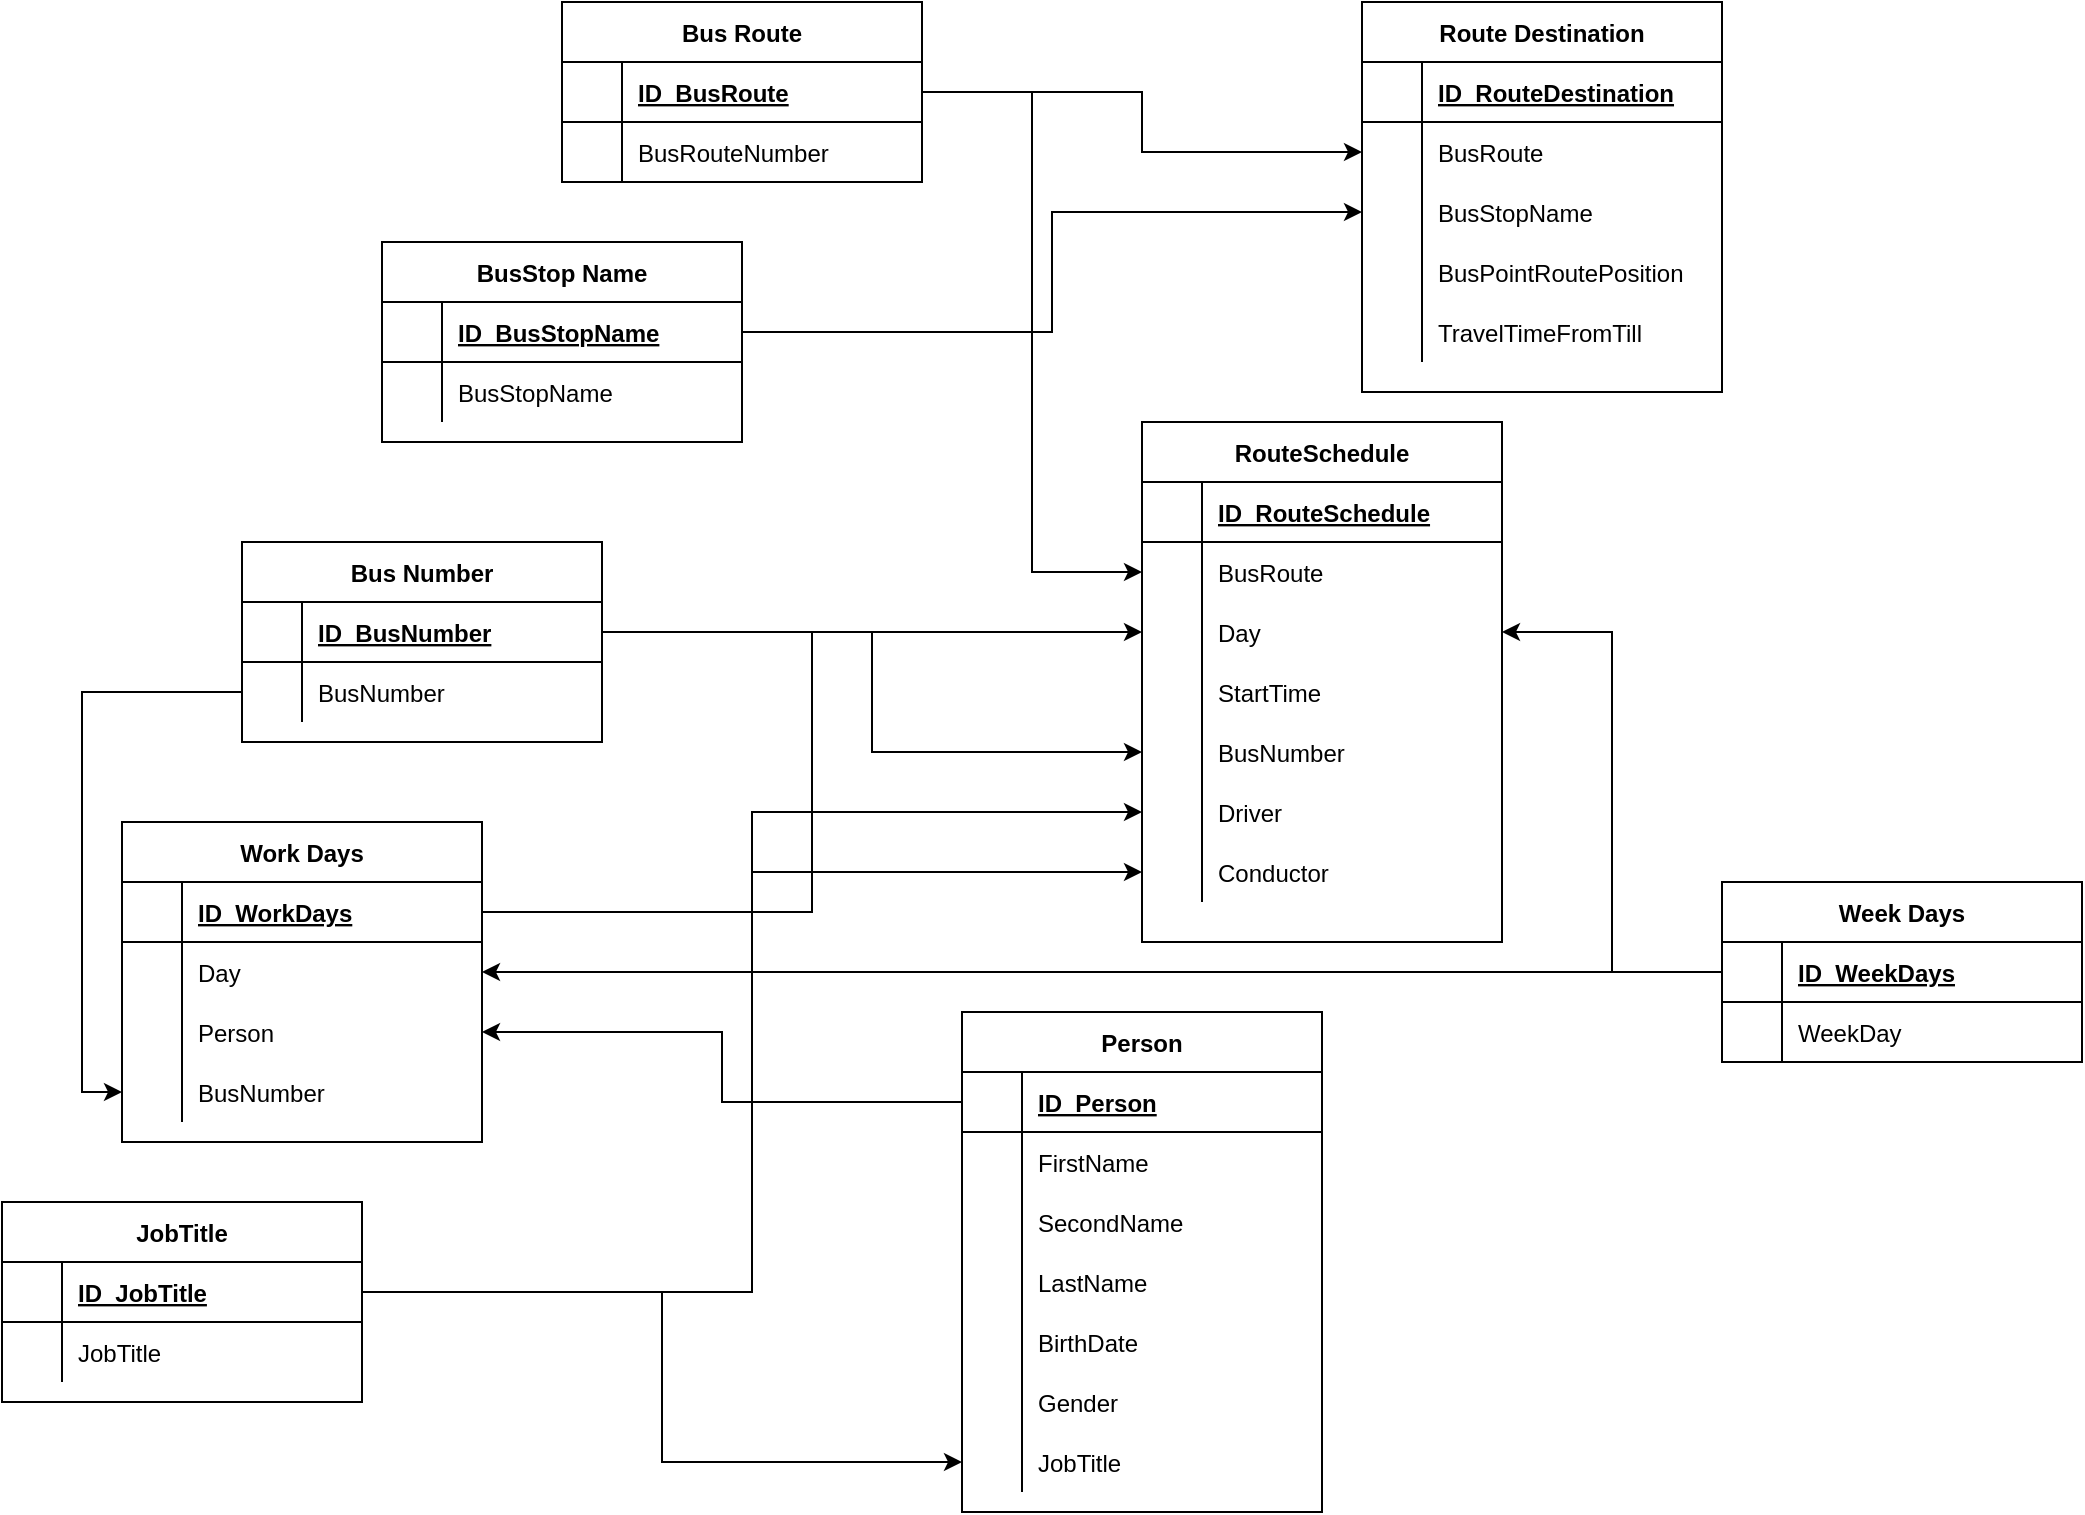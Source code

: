 <mxfile version="20.1.1" type="device"><diagram id="CQnzZiJZkjTbkRtbzaxY" name="Page-1"><mxGraphModel dx="2481" dy="809" grid="1" gridSize="10" guides="1" tooltips="1" connect="1" arrows="1" fold="1" page="1" pageScale="1" pageWidth="827" pageHeight="1169" math="0" shadow="0"><root><mxCell id="0"/><mxCell id="1" parent="0"/><mxCell id="wVySEgVPQtTcZLX1vzEw-1" value="Bus Route" style="shape=table;startSize=30;container=1;collapsible=1;childLayout=tableLayout;fixedRows=1;rowLines=0;fontStyle=1;align=center;resizeLast=1;" vertex="1" parent="1"><mxGeometry x="10" y="40" width="180" height="90" as="geometry"/></mxCell><mxCell id="wVySEgVPQtTcZLX1vzEw-2" value="" style="shape=tableRow;horizontal=0;startSize=0;swimlaneHead=0;swimlaneBody=0;fillColor=none;collapsible=0;dropTarget=0;points=[[0,0.5],[1,0.5]];portConstraint=eastwest;top=0;left=0;right=0;bottom=1;" vertex="1" parent="wVySEgVPQtTcZLX1vzEw-1"><mxGeometry y="30" width="180" height="30" as="geometry"/></mxCell><mxCell id="wVySEgVPQtTcZLX1vzEw-3" value="" style="shape=partialRectangle;connectable=0;fillColor=none;top=0;left=0;bottom=0;right=0;fontStyle=1;overflow=hidden;" vertex="1" parent="wVySEgVPQtTcZLX1vzEw-2"><mxGeometry width="30" height="30" as="geometry"><mxRectangle width="30" height="30" as="alternateBounds"/></mxGeometry></mxCell><mxCell id="wVySEgVPQtTcZLX1vzEw-4" value="ID_BusRoute" style="shape=partialRectangle;connectable=0;fillColor=none;top=0;left=0;bottom=0;right=0;align=left;spacingLeft=6;fontStyle=5;overflow=hidden;" vertex="1" parent="wVySEgVPQtTcZLX1vzEw-2"><mxGeometry x="30" width="150" height="30" as="geometry"><mxRectangle width="150" height="30" as="alternateBounds"/></mxGeometry></mxCell><mxCell id="wVySEgVPQtTcZLX1vzEw-5" value="" style="shape=tableRow;horizontal=0;startSize=0;swimlaneHead=0;swimlaneBody=0;fillColor=none;collapsible=0;dropTarget=0;points=[[0,0.5],[1,0.5]];portConstraint=eastwest;top=0;left=0;right=0;bottom=0;" vertex="1" parent="wVySEgVPQtTcZLX1vzEw-1"><mxGeometry y="60" width="180" height="30" as="geometry"/></mxCell><mxCell id="wVySEgVPQtTcZLX1vzEw-6" value="" style="shape=partialRectangle;connectable=0;fillColor=none;top=0;left=0;bottom=0;right=0;editable=1;overflow=hidden;" vertex="1" parent="wVySEgVPQtTcZLX1vzEw-5"><mxGeometry width="30" height="30" as="geometry"><mxRectangle width="30" height="30" as="alternateBounds"/></mxGeometry></mxCell><mxCell id="wVySEgVPQtTcZLX1vzEw-7" value="BusRouteNumber" style="shape=partialRectangle;connectable=0;fillColor=none;top=0;left=0;bottom=0;right=0;align=left;spacingLeft=6;overflow=hidden;" vertex="1" parent="wVySEgVPQtTcZLX1vzEw-5"><mxGeometry x="30" width="150" height="30" as="geometry"><mxRectangle width="150" height="30" as="alternateBounds"/></mxGeometry></mxCell><mxCell id="wVySEgVPQtTcZLX1vzEw-14" value="Bus Number" style="shape=table;startSize=30;container=1;collapsible=1;childLayout=tableLayout;fixedRows=1;rowLines=0;fontStyle=1;align=center;resizeLast=1;" vertex="1" parent="1"><mxGeometry x="-150" y="310" width="180" height="100" as="geometry"/></mxCell><mxCell id="wVySEgVPQtTcZLX1vzEw-15" value="" style="shape=tableRow;horizontal=0;startSize=0;swimlaneHead=0;swimlaneBody=0;fillColor=none;collapsible=0;dropTarget=0;points=[[0,0.5],[1,0.5]];portConstraint=eastwest;top=0;left=0;right=0;bottom=1;" vertex="1" parent="wVySEgVPQtTcZLX1vzEw-14"><mxGeometry y="30" width="180" height="30" as="geometry"/></mxCell><mxCell id="wVySEgVPQtTcZLX1vzEw-16" value="" style="shape=partialRectangle;connectable=0;fillColor=none;top=0;left=0;bottom=0;right=0;fontStyle=1;overflow=hidden;" vertex="1" parent="wVySEgVPQtTcZLX1vzEw-15"><mxGeometry width="30" height="30" as="geometry"><mxRectangle width="30" height="30" as="alternateBounds"/></mxGeometry></mxCell><mxCell id="wVySEgVPQtTcZLX1vzEw-17" value="ID_BusNumber" style="shape=partialRectangle;connectable=0;fillColor=none;top=0;left=0;bottom=0;right=0;align=left;spacingLeft=6;fontStyle=5;overflow=hidden;" vertex="1" parent="wVySEgVPQtTcZLX1vzEw-15"><mxGeometry x="30" width="150" height="30" as="geometry"><mxRectangle width="150" height="30" as="alternateBounds"/></mxGeometry></mxCell><mxCell id="wVySEgVPQtTcZLX1vzEw-18" value="" style="shape=tableRow;horizontal=0;startSize=0;swimlaneHead=0;swimlaneBody=0;fillColor=none;collapsible=0;dropTarget=0;points=[[0,0.5],[1,0.5]];portConstraint=eastwest;top=0;left=0;right=0;bottom=0;" vertex="1" parent="wVySEgVPQtTcZLX1vzEw-14"><mxGeometry y="60" width="180" height="30" as="geometry"/></mxCell><mxCell id="wVySEgVPQtTcZLX1vzEw-19" value="" style="shape=partialRectangle;connectable=0;fillColor=none;top=0;left=0;bottom=0;right=0;editable=1;overflow=hidden;" vertex="1" parent="wVySEgVPQtTcZLX1vzEw-18"><mxGeometry width="30" height="30" as="geometry"><mxRectangle width="30" height="30" as="alternateBounds"/></mxGeometry></mxCell><mxCell id="wVySEgVPQtTcZLX1vzEw-20" value="BusNumber" style="shape=partialRectangle;connectable=0;fillColor=none;top=0;left=0;bottom=0;right=0;align=left;spacingLeft=6;overflow=hidden;" vertex="1" parent="wVySEgVPQtTcZLX1vzEw-18"><mxGeometry x="30" width="150" height="30" as="geometry"><mxRectangle width="150" height="30" as="alternateBounds"/></mxGeometry></mxCell><mxCell id="wVySEgVPQtTcZLX1vzEw-27" value="BusStop Name" style="shape=table;startSize=30;container=1;collapsible=1;childLayout=tableLayout;fixedRows=1;rowLines=0;fontStyle=1;align=center;resizeLast=1;" vertex="1" parent="1"><mxGeometry x="-80" y="160" width="180" height="100" as="geometry"/></mxCell><mxCell id="wVySEgVPQtTcZLX1vzEw-28" value="" style="shape=tableRow;horizontal=0;startSize=0;swimlaneHead=0;swimlaneBody=0;fillColor=none;collapsible=0;dropTarget=0;points=[[0,0.5],[1,0.5]];portConstraint=eastwest;top=0;left=0;right=0;bottom=1;" vertex="1" parent="wVySEgVPQtTcZLX1vzEw-27"><mxGeometry y="30" width="180" height="30" as="geometry"/></mxCell><mxCell id="wVySEgVPQtTcZLX1vzEw-29" value="" style="shape=partialRectangle;connectable=0;fillColor=none;top=0;left=0;bottom=0;right=0;fontStyle=1;overflow=hidden;" vertex="1" parent="wVySEgVPQtTcZLX1vzEw-28"><mxGeometry width="30" height="30" as="geometry"><mxRectangle width="30" height="30" as="alternateBounds"/></mxGeometry></mxCell><mxCell id="wVySEgVPQtTcZLX1vzEw-30" value="ID_BusStopName" style="shape=partialRectangle;connectable=0;fillColor=none;top=0;left=0;bottom=0;right=0;align=left;spacingLeft=6;fontStyle=5;overflow=hidden;" vertex="1" parent="wVySEgVPQtTcZLX1vzEw-28"><mxGeometry x="30" width="150" height="30" as="geometry"><mxRectangle width="150" height="30" as="alternateBounds"/></mxGeometry></mxCell><mxCell id="wVySEgVPQtTcZLX1vzEw-31" value="" style="shape=tableRow;horizontal=0;startSize=0;swimlaneHead=0;swimlaneBody=0;fillColor=none;collapsible=0;dropTarget=0;points=[[0,0.5],[1,0.5]];portConstraint=eastwest;top=0;left=0;right=0;bottom=0;" vertex="1" parent="wVySEgVPQtTcZLX1vzEw-27"><mxGeometry y="60" width="180" height="30" as="geometry"/></mxCell><mxCell id="wVySEgVPQtTcZLX1vzEw-32" value="" style="shape=partialRectangle;connectable=0;fillColor=none;top=0;left=0;bottom=0;right=0;editable=1;overflow=hidden;" vertex="1" parent="wVySEgVPQtTcZLX1vzEw-31"><mxGeometry width="30" height="30" as="geometry"><mxRectangle width="30" height="30" as="alternateBounds"/></mxGeometry></mxCell><mxCell id="wVySEgVPQtTcZLX1vzEw-33" value="BusStopName" style="shape=partialRectangle;connectable=0;fillColor=none;top=0;left=0;bottom=0;right=0;align=left;spacingLeft=6;overflow=hidden;" vertex="1" parent="wVySEgVPQtTcZLX1vzEw-31"><mxGeometry x="30" width="150" height="30" as="geometry"><mxRectangle width="150" height="30" as="alternateBounds"/></mxGeometry></mxCell><mxCell id="wVySEgVPQtTcZLX1vzEw-40" value="Route Destination" style="shape=table;startSize=30;container=1;collapsible=1;childLayout=tableLayout;fixedRows=1;rowLines=0;fontStyle=1;align=center;resizeLast=1;" vertex="1" parent="1"><mxGeometry x="410" y="40" width="180" height="195" as="geometry"/></mxCell><mxCell id="wVySEgVPQtTcZLX1vzEw-41" value="" style="shape=tableRow;horizontal=0;startSize=0;swimlaneHead=0;swimlaneBody=0;fillColor=none;collapsible=0;dropTarget=0;points=[[0,0.5],[1,0.5]];portConstraint=eastwest;top=0;left=0;right=0;bottom=1;" vertex="1" parent="wVySEgVPQtTcZLX1vzEw-40"><mxGeometry y="30" width="180" height="30" as="geometry"/></mxCell><mxCell id="wVySEgVPQtTcZLX1vzEw-42" value="" style="shape=partialRectangle;connectable=0;fillColor=none;top=0;left=0;bottom=0;right=0;fontStyle=1;overflow=hidden;" vertex="1" parent="wVySEgVPQtTcZLX1vzEw-41"><mxGeometry width="30" height="30" as="geometry"><mxRectangle width="30" height="30" as="alternateBounds"/></mxGeometry></mxCell><mxCell id="wVySEgVPQtTcZLX1vzEw-43" value="ID_RouteDestination" style="shape=partialRectangle;connectable=0;fillColor=none;top=0;left=0;bottom=0;right=0;align=left;spacingLeft=6;fontStyle=5;overflow=hidden;" vertex="1" parent="wVySEgVPQtTcZLX1vzEw-41"><mxGeometry x="30" width="150" height="30" as="geometry"><mxRectangle width="150" height="30" as="alternateBounds"/></mxGeometry></mxCell><mxCell id="wVySEgVPQtTcZLX1vzEw-44" value="" style="shape=tableRow;horizontal=0;startSize=0;swimlaneHead=0;swimlaneBody=0;fillColor=none;collapsible=0;dropTarget=0;points=[[0,0.5],[1,0.5]];portConstraint=eastwest;top=0;left=0;right=0;bottom=0;" vertex="1" parent="wVySEgVPQtTcZLX1vzEw-40"><mxGeometry y="60" width="180" height="30" as="geometry"/></mxCell><mxCell id="wVySEgVPQtTcZLX1vzEw-45" value="" style="shape=partialRectangle;connectable=0;fillColor=none;top=0;left=0;bottom=0;right=0;editable=1;overflow=hidden;" vertex="1" parent="wVySEgVPQtTcZLX1vzEw-44"><mxGeometry width="30" height="30" as="geometry"><mxRectangle width="30" height="30" as="alternateBounds"/></mxGeometry></mxCell><mxCell id="wVySEgVPQtTcZLX1vzEw-46" value="BusRoute" style="shape=partialRectangle;connectable=0;fillColor=none;top=0;left=0;bottom=0;right=0;align=left;spacingLeft=6;overflow=hidden;" vertex="1" parent="wVySEgVPQtTcZLX1vzEw-44"><mxGeometry x="30" width="150" height="30" as="geometry"><mxRectangle width="150" height="30" as="alternateBounds"/></mxGeometry></mxCell><mxCell id="wVySEgVPQtTcZLX1vzEw-47" value="" style="shape=tableRow;horizontal=0;startSize=0;swimlaneHead=0;swimlaneBody=0;fillColor=none;collapsible=0;dropTarget=0;points=[[0,0.5],[1,0.5]];portConstraint=eastwest;top=0;left=0;right=0;bottom=0;" vertex="1" parent="wVySEgVPQtTcZLX1vzEw-40"><mxGeometry y="90" width="180" height="30" as="geometry"/></mxCell><mxCell id="wVySEgVPQtTcZLX1vzEw-48" value="" style="shape=partialRectangle;connectable=0;fillColor=none;top=0;left=0;bottom=0;right=0;editable=1;overflow=hidden;" vertex="1" parent="wVySEgVPQtTcZLX1vzEw-47"><mxGeometry width="30" height="30" as="geometry"><mxRectangle width="30" height="30" as="alternateBounds"/></mxGeometry></mxCell><mxCell id="wVySEgVPQtTcZLX1vzEw-49" value="BusStopName" style="shape=partialRectangle;connectable=0;fillColor=none;top=0;left=0;bottom=0;right=0;align=left;spacingLeft=6;overflow=hidden;" vertex="1" parent="wVySEgVPQtTcZLX1vzEw-47"><mxGeometry x="30" width="150" height="30" as="geometry"><mxRectangle width="150" height="30" as="alternateBounds"/></mxGeometry></mxCell><mxCell id="wVySEgVPQtTcZLX1vzEw-50" value="" style="shape=tableRow;horizontal=0;startSize=0;swimlaneHead=0;swimlaneBody=0;fillColor=none;collapsible=0;dropTarget=0;points=[[0,0.5],[1,0.5]];portConstraint=eastwest;top=0;left=0;right=0;bottom=0;" vertex="1" parent="wVySEgVPQtTcZLX1vzEw-40"><mxGeometry y="120" width="180" height="30" as="geometry"/></mxCell><mxCell id="wVySEgVPQtTcZLX1vzEw-51" value="" style="shape=partialRectangle;connectable=0;fillColor=none;top=0;left=0;bottom=0;right=0;editable=1;overflow=hidden;" vertex="1" parent="wVySEgVPQtTcZLX1vzEw-50"><mxGeometry width="30" height="30" as="geometry"><mxRectangle width="30" height="30" as="alternateBounds"/></mxGeometry></mxCell><mxCell id="wVySEgVPQtTcZLX1vzEw-52" value="BusPointRoutePosition" style="shape=partialRectangle;connectable=0;fillColor=none;top=0;left=0;bottom=0;right=0;align=left;spacingLeft=6;overflow=hidden;" vertex="1" parent="wVySEgVPQtTcZLX1vzEw-50"><mxGeometry x="30" width="150" height="30" as="geometry"><mxRectangle width="150" height="30" as="alternateBounds"/></mxGeometry></mxCell><mxCell id="wVySEgVPQtTcZLX1vzEw-74" value="" style="shape=tableRow;horizontal=0;startSize=0;swimlaneHead=0;swimlaneBody=0;fillColor=none;collapsible=0;dropTarget=0;points=[[0,0.5],[1,0.5]];portConstraint=eastwest;top=0;left=0;right=0;bottom=0;" vertex="1" parent="wVySEgVPQtTcZLX1vzEw-40"><mxGeometry y="150" width="180" height="30" as="geometry"/></mxCell><mxCell id="wVySEgVPQtTcZLX1vzEw-75" value="" style="shape=partialRectangle;connectable=0;fillColor=none;top=0;left=0;bottom=0;right=0;editable=1;overflow=hidden;" vertex="1" parent="wVySEgVPQtTcZLX1vzEw-74"><mxGeometry width="30" height="30" as="geometry"><mxRectangle width="30" height="30" as="alternateBounds"/></mxGeometry></mxCell><mxCell id="wVySEgVPQtTcZLX1vzEw-76" value="TravelTimeFromTill" style="shape=partialRectangle;connectable=0;fillColor=none;top=0;left=0;bottom=0;right=0;align=left;spacingLeft=6;overflow=hidden;" vertex="1" parent="wVySEgVPQtTcZLX1vzEw-74"><mxGeometry x="30" width="150" height="30" as="geometry"><mxRectangle width="150" height="30" as="alternateBounds"/></mxGeometry></mxCell><mxCell id="wVySEgVPQtTcZLX1vzEw-55" style="edgeStyle=orthogonalEdgeStyle;rounded=0;orthogonalLoop=1;jettySize=auto;html=1;" edge="1" parent="1" source="wVySEgVPQtTcZLX1vzEw-2" target="wVySEgVPQtTcZLX1vzEw-44"><mxGeometry relative="1" as="geometry"/></mxCell><mxCell id="wVySEgVPQtTcZLX1vzEw-56" style="edgeStyle=orthogonalEdgeStyle;rounded=0;orthogonalLoop=1;jettySize=auto;html=1;" edge="1" parent="1" source="wVySEgVPQtTcZLX1vzEw-28" target="wVySEgVPQtTcZLX1vzEw-47"><mxGeometry relative="1" as="geometry"/></mxCell><mxCell id="wVySEgVPQtTcZLX1vzEw-57" value="RouteSchedule" style="shape=table;startSize=30;container=1;collapsible=1;childLayout=tableLayout;fixedRows=1;rowLines=0;fontStyle=1;align=center;resizeLast=1;" vertex="1" parent="1"><mxGeometry x="300" y="250" width="180" height="260" as="geometry"/></mxCell><mxCell id="wVySEgVPQtTcZLX1vzEw-58" value="" style="shape=tableRow;horizontal=0;startSize=0;swimlaneHead=0;swimlaneBody=0;fillColor=none;collapsible=0;dropTarget=0;points=[[0,0.5],[1,0.5]];portConstraint=eastwest;top=0;left=0;right=0;bottom=1;" vertex="1" parent="wVySEgVPQtTcZLX1vzEw-57"><mxGeometry y="30" width="180" height="30" as="geometry"/></mxCell><mxCell id="wVySEgVPQtTcZLX1vzEw-59" value="" style="shape=partialRectangle;connectable=0;fillColor=none;top=0;left=0;bottom=0;right=0;fontStyle=1;overflow=hidden;" vertex="1" parent="wVySEgVPQtTcZLX1vzEw-58"><mxGeometry width="30" height="30" as="geometry"><mxRectangle width="30" height="30" as="alternateBounds"/></mxGeometry></mxCell><mxCell id="wVySEgVPQtTcZLX1vzEw-60" value="ID_RouteSchedule" style="shape=partialRectangle;connectable=0;fillColor=none;top=0;left=0;bottom=0;right=0;align=left;spacingLeft=6;fontStyle=5;overflow=hidden;" vertex="1" parent="wVySEgVPQtTcZLX1vzEw-58"><mxGeometry x="30" width="150" height="30" as="geometry"><mxRectangle width="150" height="30" as="alternateBounds"/></mxGeometry></mxCell><mxCell id="wVySEgVPQtTcZLX1vzEw-61" value="" style="shape=tableRow;horizontal=0;startSize=0;swimlaneHead=0;swimlaneBody=0;fillColor=none;collapsible=0;dropTarget=0;points=[[0,0.5],[1,0.5]];portConstraint=eastwest;top=0;left=0;right=0;bottom=0;" vertex="1" parent="wVySEgVPQtTcZLX1vzEw-57"><mxGeometry y="60" width="180" height="30" as="geometry"/></mxCell><mxCell id="wVySEgVPQtTcZLX1vzEw-62" value="" style="shape=partialRectangle;connectable=0;fillColor=none;top=0;left=0;bottom=0;right=0;editable=1;overflow=hidden;" vertex="1" parent="wVySEgVPQtTcZLX1vzEw-61"><mxGeometry width="30" height="30" as="geometry"><mxRectangle width="30" height="30" as="alternateBounds"/></mxGeometry></mxCell><mxCell id="wVySEgVPQtTcZLX1vzEw-63" value="BusRoute" style="shape=partialRectangle;connectable=0;fillColor=none;top=0;left=0;bottom=0;right=0;align=left;spacingLeft=6;overflow=hidden;" vertex="1" parent="wVySEgVPQtTcZLX1vzEw-61"><mxGeometry x="30" width="150" height="30" as="geometry"><mxRectangle width="150" height="30" as="alternateBounds"/></mxGeometry></mxCell><mxCell id="wVySEgVPQtTcZLX1vzEw-64" value="" style="shape=tableRow;horizontal=0;startSize=0;swimlaneHead=0;swimlaneBody=0;fillColor=none;collapsible=0;dropTarget=0;points=[[0,0.5],[1,0.5]];portConstraint=eastwest;top=0;left=0;right=0;bottom=0;" vertex="1" parent="wVySEgVPQtTcZLX1vzEw-57"><mxGeometry y="90" width="180" height="30" as="geometry"/></mxCell><mxCell id="wVySEgVPQtTcZLX1vzEw-65" value="" style="shape=partialRectangle;connectable=0;fillColor=none;top=0;left=0;bottom=0;right=0;editable=1;overflow=hidden;" vertex="1" parent="wVySEgVPQtTcZLX1vzEw-64"><mxGeometry width="30" height="30" as="geometry"><mxRectangle width="30" height="30" as="alternateBounds"/></mxGeometry></mxCell><mxCell id="wVySEgVPQtTcZLX1vzEw-66" value="Day" style="shape=partialRectangle;connectable=0;fillColor=none;top=0;left=0;bottom=0;right=0;align=left;spacingLeft=6;overflow=hidden;" vertex="1" parent="wVySEgVPQtTcZLX1vzEw-64"><mxGeometry x="30" width="150" height="30" as="geometry"><mxRectangle width="150" height="30" as="alternateBounds"/></mxGeometry></mxCell><mxCell id="wVySEgVPQtTcZLX1vzEw-67" value="" style="shape=tableRow;horizontal=0;startSize=0;swimlaneHead=0;swimlaneBody=0;fillColor=none;collapsible=0;dropTarget=0;points=[[0,0.5],[1,0.5]];portConstraint=eastwest;top=0;left=0;right=0;bottom=0;" vertex="1" parent="wVySEgVPQtTcZLX1vzEw-57"><mxGeometry y="120" width="180" height="30" as="geometry"/></mxCell><mxCell id="wVySEgVPQtTcZLX1vzEw-68" value="" style="shape=partialRectangle;connectable=0;fillColor=none;top=0;left=0;bottom=0;right=0;editable=1;overflow=hidden;" vertex="1" parent="wVySEgVPQtTcZLX1vzEw-67"><mxGeometry width="30" height="30" as="geometry"><mxRectangle width="30" height="30" as="alternateBounds"/></mxGeometry></mxCell><mxCell id="wVySEgVPQtTcZLX1vzEw-69" value="StartTime" style="shape=partialRectangle;connectable=0;fillColor=none;top=0;left=0;bottom=0;right=0;align=left;spacingLeft=6;overflow=hidden;" vertex="1" parent="wVySEgVPQtTcZLX1vzEw-67"><mxGeometry x="30" width="150" height="30" as="geometry"><mxRectangle width="150" height="30" as="alternateBounds"/></mxGeometry></mxCell><mxCell id="wVySEgVPQtTcZLX1vzEw-79" value="" style="shape=tableRow;horizontal=0;startSize=0;swimlaneHead=0;swimlaneBody=0;fillColor=none;collapsible=0;dropTarget=0;points=[[0,0.5],[1,0.5]];portConstraint=eastwest;top=0;left=0;right=0;bottom=0;" vertex="1" parent="wVySEgVPQtTcZLX1vzEw-57"><mxGeometry y="150" width="180" height="30" as="geometry"/></mxCell><mxCell id="wVySEgVPQtTcZLX1vzEw-80" value="" style="shape=partialRectangle;connectable=0;fillColor=none;top=0;left=0;bottom=0;right=0;editable=1;overflow=hidden;" vertex="1" parent="wVySEgVPQtTcZLX1vzEw-79"><mxGeometry width="30" height="30" as="geometry"><mxRectangle width="30" height="30" as="alternateBounds"/></mxGeometry></mxCell><mxCell id="wVySEgVPQtTcZLX1vzEw-81" value="BusNumber" style="shape=partialRectangle;connectable=0;fillColor=none;top=0;left=0;bottom=0;right=0;align=left;spacingLeft=6;overflow=hidden;" vertex="1" parent="wVySEgVPQtTcZLX1vzEw-79"><mxGeometry x="30" width="150" height="30" as="geometry"><mxRectangle width="150" height="30" as="alternateBounds"/></mxGeometry></mxCell><mxCell id="wVySEgVPQtTcZLX1vzEw-126" value="" style="shape=tableRow;horizontal=0;startSize=0;swimlaneHead=0;swimlaneBody=0;fillColor=none;collapsible=0;dropTarget=0;points=[[0,0.5],[1,0.5]];portConstraint=eastwest;top=0;left=0;right=0;bottom=0;" vertex="1" parent="wVySEgVPQtTcZLX1vzEw-57"><mxGeometry y="180" width="180" height="30" as="geometry"/></mxCell><mxCell id="wVySEgVPQtTcZLX1vzEw-127" value="" style="shape=partialRectangle;connectable=0;fillColor=none;top=0;left=0;bottom=0;right=0;editable=1;overflow=hidden;" vertex="1" parent="wVySEgVPQtTcZLX1vzEw-126"><mxGeometry width="30" height="30" as="geometry"><mxRectangle width="30" height="30" as="alternateBounds"/></mxGeometry></mxCell><mxCell id="wVySEgVPQtTcZLX1vzEw-128" value="Driver" style="shape=partialRectangle;connectable=0;fillColor=none;top=0;left=0;bottom=0;right=0;align=left;spacingLeft=6;overflow=hidden;" vertex="1" parent="wVySEgVPQtTcZLX1vzEw-126"><mxGeometry x="30" width="150" height="30" as="geometry"><mxRectangle width="150" height="30" as="alternateBounds"/></mxGeometry></mxCell><mxCell id="wVySEgVPQtTcZLX1vzEw-129" value="" style="shape=tableRow;horizontal=0;startSize=0;swimlaneHead=0;swimlaneBody=0;fillColor=none;collapsible=0;dropTarget=0;points=[[0,0.5],[1,0.5]];portConstraint=eastwest;top=0;left=0;right=0;bottom=0;" vertex="1" parent="wVySEgVPQtTcZLX1vzEw-57"><mxGeometry y="210" width="180" height="30" as="geometry"/></mxCell><mxCell id="wVySEgVPQtTcZLX1vzEw-130" value="" style="shape=partialRectangle;connectable=0;fillColor=none;top=0;left=0;bottom=0;right=0;editable=1;overflow=hidden;" vertex="1" parent="wVySEgVPQtTcZLX1vzEw-129"><mxGeometry width="30" height="30" as="geometry"><mxRectangle width="30" height="30" as="alternateBounds"/></mxGeometry></mxCell><mxCell id="wVySEgVPQtTcZLX1vzEw-131" value="Conductor" style="shape=partialRectangle;connectable=0;fillColor=none;top=0;left=0;bottom=0;right=0;align=left;spacingLeft=6;overflow=hidden;" vertex="1" parent="wVySEgVPQtTcZLX1vzEw-129"><mxGeometry x="30" width="150" height="30" as="geometry"><mxRectangle width="150" height="30" as="alternateBounds"/></mxGeometry></mxCell><mxCell id="wVySEgVPQtTcZLX1vzEw-70" style="edgeStyle=orthogonalEdgeStyle;rounded=0;orthogonalLoop=1;jettySize=auto;html=1;" edge="1" parent="1" source="wVySEgVPQtTcZLX1vzEw-2" target="wVySEgVPQtTcZLX1vzEw-61"><mxGeometry relative="1" as="geometry"/></mxCell><mxCell id="wVySEgVPQtTcZLX1vzEw-71" value="" style="shape=tableRow;horizontal=0;startSize=0;swimlaneHead=0;swimlaneBody=0;fillColor=none;collapsible=0;dropTarget=0;points=[[0,0.5],[1,0.5]];portConstraint=eastwest;top=0;left=0;right=0;bottom=0;" vertex="1" parent="1"><mxGeometry y="360" width="180" height="30" as="geometry"/></mxCell><mxCell id="wVySEgVPQtTcZLX1vzEw-72" value="" style="shape=partialRectangle;connectable=0;fillColor=none;top=0;left=0;bottom=0;right=0;editable=1;overflow=hidden;" vertex="1" parent="wVySEgVPQtTcZLX1vzEw-71"><mxGeometry width="30" height="30" as="geometry"><mxRectangle width="30" height="30" as="alternateBounds"/></mxGeometry></mxCell><mxCell id="wVySEgVPQtTcZLX1vzEw-82" style="edgeStyle=orthogonalEdgeStyle;rounded=0;orthogonalLoop=1;jettySize=auto;html=1;" edge="1" parent="1" source="wVySEgVPQtTcZLX1vzEw-15" target="wVySEgVPQtTcZLX1vzEw-79"><mxGeometry relative="1" as="geometry"/></mxCell><mxCell id="wVySEgVPQtTcZLX1vzEw-83" value="JobTitle" style="shape=table;startSize=30;container=1;collapsible=1;childLayout=tableLayout;fixedRows=1;rowLines=0;fontStyle=1;align=center;resizeLast=1;" vertex="1" parent="1"><mxGeometry x="-270" y="640" width="180" height="100" as="geometry"/></mxCell><mxCell id="wVySEgVPQtTcZLX1vzEw-84" value="" style="shape=tableRow;horizontal=0;startSize=0;swimlaneHead=0;swimlaneBody=0;fillColor=none;collapsible=0;dropTarget=0;points=[[0,0.5],[1,0.5]];portConstraint=eastwest;top=0;left=0;right=0;bottom=1;" vertex="1" parent="wVySEgVPQtTcZLX1vzEw-83"><mxGeometry y="30" width="180" height="30" as="geometry"/></mxCell><mxCell id="wVySEgVPQtTcZLX1vzEw-85" value="" style="shape=partialRectangle;connectable=0;fillColor=none;top=0;left=0;bottom=0;right=0;fontStyle=1;overflow=hidden;" vertex="1" parent="wVySEgVPQtTcZLX1vzEw-84"><mxGeometry width="30" height="30" as="geometry"><mxRectangle width="30" height="30" as="alternateBounds"/></mxGeometry></mxCell><mxCell id="wVySEgVPQtTcZLX1vzEw-86" value="ID_JobTitle" style="shape=partialRectangle;connectable=0;fillColor=none;top=0;left=0;bottom=0;right=0;align=left;spacingLeft=6;fontStyle=5;overflow=hidden;" vertex="1" parent="wVySEgVPQtTcZLX1vzEw-84"><mxGeometry x="30" width="150" height="30" as="geometry"><mxRectangle width="150" height="30" as="alternateBounds"/></mxGeometry></mxCell><mxCell id="wVySEgVPQtTcZLX1vzEw-87" value="" style="shape=tableRow;horizontal=0;startSize=0;swimlaneHead=0;swimlaneBody=0;fillColor=none;collapsible=0;dropTarget=0;points=[[0,0.5],[1,0.5]];portConstraint=eastwest;top=0;left=0;right=0;bottom=0;" vertex="1" parent="wVySEgVPQtTcZLX1vzEw-83"><mxGeometry y="60" width="180" height="30" as="geometry"/></mxCell><mxCell id="wVySEgVPQtTcZLX1vzEw-88" value="" style="shape=partialRectangle;connectable=0;fillColor=none;top=0;left=0;bottom=0;right=0;editable=1;overflow=hidden;" vertex="1" parent="wVySEgVPQtTcZLX1vzEw-87"><mxGeometry width="30" height="30" as="geometry"><mxRectangle width="30" height="30" as="alternateBounds"/></mxGeometry></mxCell><mxCell id="wVySEgVPQtTcZLX1vzEw-89" value="JobTitle" style="shape=partialRectangle;connectable=0;fillColor=none;top=0;left=0;bottom=0;right=0;align=left;spacingLeft=6;overflow=hidden;" vertex="1" parent="wVySEgVPQtTcZLX1vzEw-87"><mxGeometry x="30" width="150" height="30" as="geometry"><mxRectangle width="150" height="30" as="alternateBounds"/></mxGeometry></mxCell><mxCell id="wVySEgVPQtTcZLX1vzEw-97" value="Person" style="shape=table;startSize=30;container=1;collapsible=1;childLayout=tableLayout;fixedRows=1;rowLines=0;fontStyle=1;align=center;resizeLast=1;" vertex="1" parent="1"><mxGeometry x="210" y="545" width="180" height="250" as="geometry"/></mxCell><mxCell id="wVySEgVPQtTcZLX1vzEw-98" value="" style="shape=tableRow;horizontal=0;startSize=0;swimlaneHead=0;swimlaneBody=0;fillColor=none;collapsible=0;dropTarget=0;points=[[0,0.5],[1,0.5]];portConstraint=eastwest;top=0;left=0;right=0;bottom=1;" vertex="1" parent="wVySEgVPQtTcZLX1vzEw-97"><mxGeometry y="30" width="180" height="30" as="geometry"/></mxCell><mxCell id="wVySEgVPQtTcZLX1vzEw-99" value="" style="shape=partialRectangle;connectable=0;fillColor=none;top=0;left=0;bottom=0;right=0;fontStyle=1;overflow=hidden;" vertex="1" parent="wVySEgVPQtTcZLX1vzEw-98"><mxGeometry width="30" height="30" as="geometry"><mxRectangle width="30" height="30" as="alternateBounds"/></mxGeometry></mxCell><mxCell id="wVySEgVPQtTcZLX1vzEw-100" value="ID_Person" style="shape=partialRectangle;connectable=0;fillColor=none;top=0;left=0;bottom=0;right=0;align=left;spacingLeft=6;fontStyle=5;overflow=hidden;" vertex="1" parent="wVySEgVPQtTcZLX1vzEw-98"><mxGeometry x="30" width="150" height="30" as="geometry"><mxRectangle width="150" height="30" as="alternateBounds"/></mxGeometry></mxCell><mxCell id="wVySEgVPQtTcZLX1vzEw-101" value="" style="shape=tableRow;horizontal=0;startSize=0;swimlaneHead=0;swimlaneBody=0;fillColor=none;collapsible=0;dropTarget=0;points=[[0,0.5],[1,0.5]];portConstraint=eastwest;top=0;left=0;right=0;bottom=0;" vertex="1" parent="wVySEgVPQtTcZLX1vzEw-97"><mxGeometry y="60" width="180" height="30" as="geometry"/></mxCell><mxCell id="wVySEgVPQtTcZLX1vzEw-102" value="" style="shape=partialRectangle;connectable=0;fillColor=none;top=0;left=0;bottom=0;right=0;editable=1;overflow=hidden;" vertex="1" parent="wVySEgVPQtTcZLX1vzEw-101"><mxGeometry width="30" height="30" as="geometry"><mxRectangle width="30" height="30" as="alternateBounds"/></mxGeometry></mxCell><mxCell id="wVySEgVPQtTcZLX1vzEw-103" value="FirstName" style="shape=partialRectangle;connectable=0;fillColor=none;top=0;left=0;bottom=0;right=0;align=left;spacingLeft=6;overflow=hidden;" vertex="1" parent="wVySEgVPQtTcZLX1vzEw-101"><mxGeometry x="30" width="150" height="30" as="geometry"><mxRectangle width="150" height="30" as="alternateBounds"/></mxGeometry></mxCell><mxCell id="wVySEgVPQtTcZLX1vzEw-104" value="" style="shape=tableRow;horizontal=0;startSize=0;swimlaneHead=0;swimlaneBody=0;fillColor=none;collapsible=0;dropTarget=0;points=[[0,0.5],[1,0.5]];portConstraint=eastwest;top=0;left=0;right=0;bottom=0;" vertex="1" parent="wVySEgVPQtTcZLX1vzEw-97"><mxGeometry y="90" width="180" height="30" as="geometry"/></mxCell><mxCell id="wVySEgVPQtTcZLX1vzEw-105" value="" style="shape=partialRectangle;connectable=0;fillColor=none;top=0;left=0;bottom=0;right=0;editable=1;overflow=hidden;" vertex="1" parent="wVySEgVPQtTcZLX1vzEw-104"><mxGeometry width="30" height="30" as="geometry"><mxRectangle width="30" height="30" as="alternateBounds"/></mxGeometry></mxCell><mxCell id="wVySEgVPQtTcZLX1vzEw-106" value="SecondName" style="shape=partialRectangle;connectable=0;fillColor=none;top=0;left=0;bottom=0;right=0;align=left;spacingLeft=6;overflow=hidden;" vertex="1" parent="wVySEgVPQtTcZLX1vzEw-104"><mxGeometry x="30" width="150" height="30" as="geometry"><mxRectangle width="150" height="30" as="alternateBounds"/></mxGeometry></mxCell><mxCell id="wVySEgVPQtTcZLX1vzEw-107" value="" style="shape=tableRow;horizontal=0;startSize=0;swimlaneHead=0;swimlaneBody=0;fillColor=none;collapsible=0;dropTarget=0;points=[[0,0.5],[1,0.5]];portConstraint=eastwest;top=0;left=0;right=0;bottom=0;" vertex="1" parent="wVySEgVPQtTcZLX1vzEw-97"><mxGeometry y="120" width="180" height="30" as="geometry"/></mxCell><mxCell id="wVySEgVPQtTcZLX1vzEw-108" value="" style="shape=partialRectangle;connectable=0;fillColor=none;top=0;left=0;bottom=0;right=0;editable=1;overflow=hidden;" vertex="1" parent="wVySEgVPQtTcZLX1vzEw-107"><mxGeometry width="30" height="30" as="geometry"><mxRectangle width="30" height="30" as="alternateBounds"/></mxGeometry></mxCell><mxCell id="wVySEgVPQtTcZLX1vzEw-109" value="LastName" style="shape=partialRectangle;connectable=0;fillColor=none;top=0;left=0;bottom=0;right=0;align=left;spacingLeft=6;overflow=hidden;" vertex="1" parent="wVySEgVPQtTcZLX1vzEw-107"><mxGeometry x="30" width="150" height="30" as="geometry"><mxRectangle width="150" height="30" as="alternateBounds"/></mxGeometry></mxCell><mxCell id="wVySEgVPQtTcZLX1vzEw-110" value="" style="shape=tableRow;horizontal=0;startSize=0;swimlaneHead=0;swimlaneBody=0;fillColor=none;collapsible=0;dropTarget=0;points=[[0,0.5],[1,0.5]];portConstraint=eastwest;top=0;left=0;right=0;bottom=0;" vertex="1" parent="wVySEgVPQtTcZLX1vzEw-97"><mxGeometry y="150" width="180" height="30" as="geometry"/></mxCell><mxCell id="wVySEgVPQtTcZLX1vzEw-111" value="" style="shape=partialRectangle;connectable=0;fillColor=none;top=0;left=0;bottom=0;right=0;editable=1;overflow=hidden;" vertex="1" parent="wVySEgVPQtTcZLX1vzEw-110"><mxGeometry width="30" height="30" as="geometry"><mxRectangle width="30" height="30" as="alternateBounds"/></mxGeometry></mxCell><mxCell id="wVySEgVPQtTcZLX1vzEw-112" value="BirthDate" style="shape=partialRectangle;connectable=0;fillColor=none;top=0;left=0;bottom=0;right=0;align=left;spacingLeft=6;overflow=hidden;" vertex="1" parent="wVySEgVPQtTcZLX1vzEw-110"><mxGeometry x="30" width="150" height="30" as="geometry"><mxRectangle width="150" height="30" as="alternateBounds"/></mxGeometry></mxCell><mxCell id="wVySEgVPQtTcZLX1vzEw-113" value="" style="shape=tableRow;horizontal=0;startSize=0;swimlaneHead=0;swimlaneBody=0;fillColor=none;collapsible=0;dropTarget=0;points=[[0,0.5],[1,0.5]];portConstraint=eastwest;top=0;left=0;right=0;bottom=0;" vertex="1" parent="wVySEgVPQtTcZLX1vzEw-97"><mxGeometry y="180" width="180" height="30" as="geometry"/></mxCell><mxCell id="wVySEgVPQtTcZLX1vzEw-114" value="" style="shape=partialRectangle;connectable=0;fillColor=none;top=0;left=0;bottom=0;right=0;editable=1;overflow=hidden;" vertex="1" parent="wVySEgVPQtTcZLX1vzEw-113"><mxGeometry width="30" height="30" as="geometry"><mxRectangle width="30" height="30" as="alternateBounds"/></mxGeometry></mxCell><mxCell id="wVySEgVPQtTcZLX1vzEw-115" value="Gender" style="shape=partialRectangle;connectable=0;fillColor=none;top=0;left=0;bottom=0;right=0;align=left;spacingLeft=6;overflow=hidden;" vertex="1" parent="wVySEgVPQtTcZLX1vzEw-113"><mxGeometry x="30" width="150" height="30" as="geometry"><mxRectangle width="150" height="30" as="alternateBounds"/></mxGeometry></mxCell><mxCell id="wVySEgVPQtTcZLX1vzEw-116" value="" style="shape=tableRow;horizontal=0;startSize=0;swimlaneHead=0;swimlaneBody=0;fillColor=none;collapsible=0;dropTarget=0;points=[[0,0.5],[1,0.5]];portConstraint=eastwest;top=0;left=0;right=0;bottom=0;" vertex="1" parent="wVySEgVPQtTcZLX1vzEw-97"><mxGeometry y="210" width="180" height="30" as="geometry"/></mxCell><mxCell id="wVySEgVPQtTcZLX1vzEw-117" value="" style="shape=partialRectangle;connectable=0;fillColor=none;top=0;left=0;bottom=0;right=0;editable=1;overflow=hidden;" vertex="1" parent="wVySEgVPQtTcZLX1vzEw-116"><mxGeometry width="30" height="30" as="geometry"><mxRectangle width="30" height="30" as="alternateBounds"/></mxGeometry></mxCell><mxCell id="wVySEgVPQtTcZLX1vzEw-118" value="JobTitle" style="shape=partialRectangle;connectable=0;fillColor=none;top=0;left=0;bottom=0;right=0;align=left;spacingLeft=6;overflow=hidden;" vertex="1" parent="wVySEgVPQtTcZLX1vzEw-116"><mxGeometry x="30" width="150" height="30" as="geometry"><mxRectangle width="150" height="30" as="alternateBounds"/></mxGeometry></mxCell><mxCell id="wVySEgVPQtTcZLX1vzEw-119" style="edgeStyle=orthogonalEdgeStyle;rounded=0;orthogonalLoop=1;jettySize=auto;html=1;" edge="1" parent="1" source="wVySEgVPQtTcZLX1vzEw-84" target="wVySEgVPQtTcZLX1vzEw-116"><mxGeometry relative="1" as="geometry"/></mxCell><mxCell id="wVySEgVPQtTcZLX1vzEw-132" value="Work Days" style="shape=table;startSize=30;container=1;collapsible=1;childLayout=tableLayout;fixedRows=1;rowLines=0;fontStyle=1;align=center;resizeLast=1;" vertex="1" parent="1"><mxGeometry x="-210" y="450" width="180" height="160" as="geometry"/></mxCell><mxCell id="wVySEgVPQtTcZLX1vzEw-133" value="" style="shape=tableRow;horizontal=0;startSize=0;swimlaneHead=0;swimlaneBody=0;fillColor=none;collapsible=0;dropTarget=0;points=[[0,0.5],[1,0.5]];portConstraint=eastwest;top=0;left=0;right=0;bottom=1;" vertex="1" parent="wVySEgVPQtTcZLX1vzEw-132"><mxGeometry y="30" width="180" height="30" as="geometry"/></mxCell><mxCell id="wVySEgVPQtTcZLX1vzEw-134" value="" style="shape=partialRectangle;connectable=0;fillColor=none;top=0;left=0;bottom=0;right=0;fontStyle=1;overflow=hidden;" vertex="1" parent="wVySEgVPQtTcZLX1vzEw-133"><mxGeometry width="30" height="30" as="geometry"><mxRectangle width="30" height="30" as="alternateBounds"/></mxGeometry></mxCell><mxCell id="wVySEgVPQtTcZLX1vzEw-135" value="ID_WorkDays" style="shape=partialRectangle;connectable=0;fillColor=none;top=0;left=0;bottom=0;right=0;align=left;spacingLeft=6;fontStyle=5;overflow=hidden;" vertex="1" parent="wVySEgVPQtTcZLX1vzEw-133"><mxGeometry x="30" width="150" height="30" as="geometry"><mxRectangle width="150" height="30" as="alternateBounds"/></mxGeometry></mxCell><mxCell id="wVySEgVPQtTcZLX1vzEw-136" value="" style="shape=tableRow;horizontal=0;startSize=0;swimlaneHead=0;swimlaneBody=0;fillColor=none;collapsible=0;dropTarget=0;points=[[0,0.5],[1,0.5]];portConstraint=eastwest;top=0;left=0;right=0;bottom=0;" vertex="1" parent="wVySEgVPQtTcZLX1vzEw-132"><mxGeometry y="60" width="180" height="30" as="geometry"/></mxCell><mxCell id="wVySEgVPQtTcZLX1vzEw-137" value="" style="shape=partialRectangle;connectable=0;fillColor=none;top=0;left=0;bottom=0;right=0;editable=1;overflow=hidden;" vertex="1" parent="wVySEgVPQtTcZLX1vzEw-136"><mxGeometry width="30" height="30" as="geometry"><mxRectangle width="30" height="30" as="alternateBounds"/></mxGeometry></mxCell><mxCell id="wVySEgVPQtTcZLX1vzEw-138" value="Day" style="shape=partialRectangle;connectable=0;fillColor=none;top=0;left=0;bottom=0;right=0;align=left;spacingLeft=6;overflow=hidden;" vertex="1" parent="wVySEgVPQtTcZLX1vzEw-136"><mxGeometry x="30" width="150" height="30" as="geometry"><mxRectangle width="150" height="30" as="alternateBounds"/></mxGeometry></mxCell><mxCell id="wVySEgVPQtTcZLX1vzEw-139" value="" style="shape=tableRow;horizontal=0;startSize=0;swimlaneHead=0;swimlaneBody=0;fillColor=none;collapsible=0;dropTarget=0;points=[[0,0.5],[1,0.5]];portConstraint=eastwest;top=0;left=0;right=0;bottom=0;" vertex="1" parent="wVySEgVPQtTcZLX1vzEw-132"><mxGeometry y="90" width="180" height="30" as="geometry"/></mxCell><mxCell id="wVySEgVPQtTcZLX1vzEw-140" value="" style="shape=partialRectangle;connectable=0;fillColor=none;top=0;left=0;bottom=0;right=0;editable=1;overflow=hidden;" vertex="1" parent="wVySEgVPQtTcZLX1vzEw-139"><mxGeometry width="30" height="30" as="geometry"><mxRectangle width="30" height="30" as="alternateBounds"/></mxGeometry></mxCell><mxCell id="wVySEgVPQtTcZLX1vzEw-141" value="Person" style="shape=partialRectangle;connectable=0;fillColor=none;top=0;left=0;bottom=0;right=0;align=left;spacingLeft=6;overflow=hidden;" vertex="1" parent="wVySEgVPQtTcZLX1vzEw-139"><mxGeometry x="30" width="150" height="30" as="geometry"><mxRectangle width="150" height="30" as="alternateBounds"/></mxGeometry></mxCell><mxCell id="wVySEgVPQtTcZLX1vzEw-154" value="" style="shape=tableRow;horizontal=0;startSize=0;swimlaneHead=0;swimlaneBody=0;fillColor=none;collapsible=0;dropTarget=0;points=[[0,0.5],[1,0.5]];portConstraint=eastwest;top=0;left=0;right=0;bottom=0;" vertex="1" parent="wVySEgVPQtTcZLX1vzEw-132"><mxGeometry y="120" width="180" height="30" as="geometry"/></mxCell><mxCell id="wVySEgVPQtTcZLX1vzEw-155" value="" style="shape=partialRectangle;connectable=0;fillColor=none;top=0;left=0;bottom=0;right=0;editable=1;overflow=hidden;" vertex="1" parent="wVySEgVPQtTcZLX1vzEw-154"><mxGeometry width="30" height="30" as="geometry"><mxRectangle width="30" height="30" as="alternateBounds"/></mxGeometry></mxCell><mxCell id="wVySEgVPQtTcZLX1vzEw-156" value="BusNumber" style="shape=partialRectangle;connectable=0;fillColor=none;top=0;left=0;bottom=0;right=0;align=left;spacingLeft=6;overflow=hidden;" vertex="1" parent="wVySEgVPQtTcZLX1vzEw-154"><mxGeometry x="30" width="150" height="30" as="geometry"><mxRectangle width="150" height="30" as="alternateBounds"/></mxGeometry></mxCell><mxCell id="wVySEgVPQtTcZLX1vzEw-157" style="edgeStyle=orthogonalEdgeStyle;rounded=0;orthogonalLoop=1;jettySize=auto;html=1;" edge="1" parent="1" source="wVySEgVPQtTcZLX1vzEw-133" target="wVySEgVPQtTcZLX1vzEw-64"><mxGeometry relative="1" as="geometry"/></mxCell><mxCell id="wVySEgVPQtTcZLX1vzEw-158" style="edgeStyle=orthogonalEdgeStyle;rounded=0;orthogonalLoop=1;jettySize=auto;html=1;" edge="1" parent="1" source="wVySEgVPQtTcZLX1vzEw-98" target="wVySEgVPQtTcZLX1vzEw-139"><mxGeometry relative="1" as="geometry"/></mxCell><mxCell id="wVySEgVPQtTcZLX1vzEw-160" style="edgeStyle=orthogonalEdgeStyle;rounded=0;orthogonalLoop=1;jettySize=auto;html=1;entryX=0;entryY=0.5;entryDx=0;entryDy=0;" edge="1" parent="1" source="wVySEgVPQtTcZLX1vzEw-84" target="wVySEgVPQtTcZLX1vzEw-126"><mxGeometry relative="1" as="geometry"/></mxCell><mxCell id="wVySEgVPQtTcZLX1vzEw-161" style="edgeStyle=orthogonalEdgeStyle;rounded=0;orthogonalLoop=1;jettySize=auto;html=1;entryX=0;entryY=0.5;entryDx=0;entryDy=0;" edge="1" parent="1" source="wVySEgVPQtTcZLX1vzEw-84" target="wVySEgVPQtTcZLX1vzEw-129"><mxGeometry relative="1" as="geometry"/></mxCell><mxCell id="wVySEgVPQtTcZLX1vzEw-162" style="edgeStyle=orthogonalEdgeStyle;rounded=0;orthogonalLoop=1;jettySize=auto;html=1;entryX=0;entryY=0.5;entryDx=0;entryDy=0;" edge="1" parent="1" source="wVySEgVPQtTcZLX1vzEw-18" target="wVySEgVPQtTcZLX1vzEw-154"><mxGeometry relative="1" as="geometry"/></mxCell><mxCell id="wVySEgVPQtTcZLX1vzEw-163" value="Week Days" style="shape=table;startSize=30;container=1;collapsible=1;childLayout=tableLayout;fixedRows=1;rowLines=0;fontStyle=1;align=center;resizeLast=1;" vertex="1" parent="1"><mxGeometry x="590" y="480" width="180" height="90" as="geometry"/></mxCell><mxCell id="wVySEgVPQtTcZLX1vzEw-164" value="" style="shape=tableRow;horizontal=0;startSize=0;swimlaneHead=0;swimlaneBody=0;fillColor=none;collapsible=0;dropTarget=0;points=[[0,0.5],[1,0.5]];portConstraint=eastwest;top=0;left=0;right=0;bottom=1;" vertex="1" parent="wVySEgVPQtTcZLX1vzEw-163"><mxGeometry y="30" width="180" height="30" as="geometry"/></mxCell><mxCell id="wVySEgVPQtTcZLX1vzEw-165" value="" style="shape=partialRectangle;connectable=0;fillColor=none;top=0;left=0;bottom=0;right=0;fontStyle=1;overflow=hidden;" vertex="1" parent="wVySEgVPQtTcZLX1vzEw-164"><mxGeometry width="30" height="30" as="geometry"><mxRectangle width="30" height="30" as="alternateBounds"/></mxGeometry></mxCell><mxCell id="wVySEgVPQtTcZLX1vzEw-166" value="ID_WeekDays" style="shape=partialRectangle;connectable=0;fillColor=none;top=0;left=0;bottom=0;right=0;align=left;spacingLeft=6;fontStyle=5;overflow=hidden;" vertex="1" parent="wVySEgVPQtTcZLX1vzEw-164"><mxGeometry x="30" width="150" height="30" as="geometry"><mxRectangle width="150" height="30" as="alternateBounds"/></mxGeometry></mxCell><mxCell id="wVySEgVPQtTcZLX1vzEw-167" value="" style="shape=tableRow;horizontal=0;startSize=0;swimlaneHead=0;swimlaneBody=0;fillColor=none;collapsible=0;dropTarget=0;points=[[0,0.5],[1,0.5]];portConstraint=eastwest;top=0;left=0;right=0;bottom=0;" vertex="1" parent="wVySEgVPQtTcZLX1vzEw-163"><mxGeometry y="60" width="180" height="30" as="geometry"/></mxCell><mxCell id="wVySEgVPQtTcZLX1vzEw-168" value="" style="shape=partialRectangle;connectable=0;fillColor=none;top=0;left=0;bottom=0;right=0;editable=1;overflow=hidden;" vertex="1" parent="wVySEgVPQtTcZLX1vzEw-167"><mxGeometry width="30" height="30" as="geometry"><mxRectangle width="30" height="30" as="alternateBounds"/></mxGeometry></mxCell><mxCell id="wVySEgVPQtTcZLX1vzEw-169" value="WeekDay" style="shape=partialRectangle;connectable=0;fillColor=none;top=0;left=0;bottom=0;right=0;align=left;spacingLeft=6;overflow=hidden;" vertex="1" parent="wVySEgVPQtTcZLX1vzEw-167"><mxGeometry x="30" width="150" height="30" as="geometry"><mxRectangle width="150" height="30" as="alternateBounds"/></mxGeometry></mxCell><mxCell id="wVySEgVPQtTcZLX1vzEw-170" style="edgeStyle=orthogonalEdgeStyle;rounded=0;orthogonalLoop=1;jettySize=auto;html=1;" edge="1" parent="1" source="wVySEgVPQtTcZLX1vzEw-164" target="wVySEgVPQtTcZLX1vzEw-64"><mxGeometry relative="1" as="geometry"/></mxCell><mxCell id="wVySEgVPQtTcZLX1vzEw-171" style="edgeStyle=orthogonalEdgeStyle;rounded=0;orthogonalLoop=1;jettySize=auto;html=1;" edge="1" parent="1" source="wVySEgVPQtTcZLX1vzEw-164" target="wVySEgVPQtTcZLX1vzEw-136"><mxGeometry relative="1" as="geometry"/></mxCell></root></mxGraphModel></diagram></mxfile>